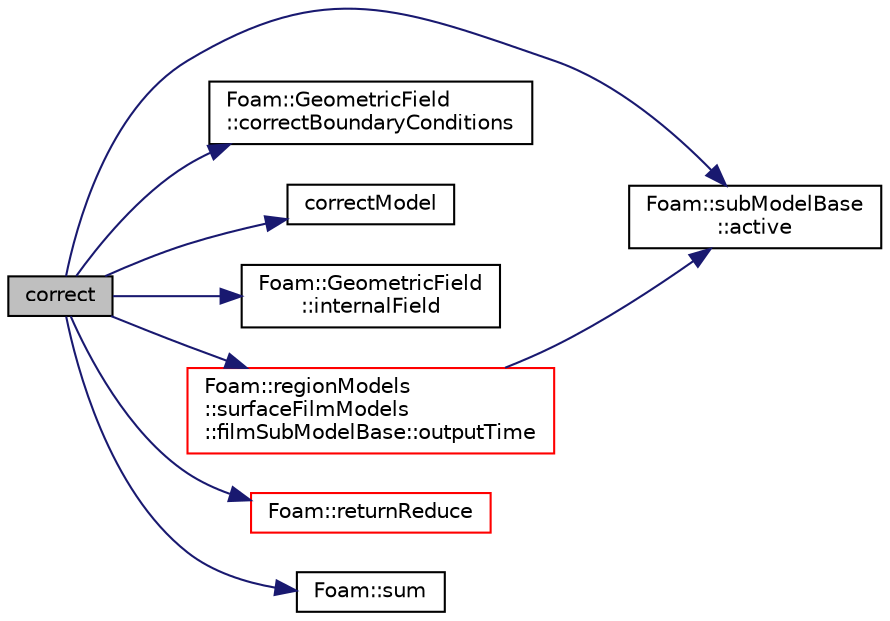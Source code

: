 digraph "correct"
{
  bgcolor="transparent";
  edge [fontname="Helvetica",fontsize="10",labelfontname="Helvetica",labelfontsize="10"];
  node [fontname="Helvetica",fontsize="10",shape=record];
  rankdir="LR";
  Node1 [label="correct",height=0.2,width=0.4,color="black", fillcolor="grey75", style="filled", fontcolor="black"];
  Node1 -> Node2 [color="midnightblue",fontsize="10",style="solid",fontname="Helvetica"];
  Node2 [label="Foam::subModelBase\l::active",height=0.2,width=0.4,color="black",URL="$a02477.html#a6fd1dc792a0b98e6530a7383d4ef3074",tooltip="Return the model &#39;active&#39; status - default active = true. "];
  Node1 -> Node3 [color="midnightblue",fontsize="10",style="solid",fontname="Helvetica"];
  Node3 [label="Foam::GeometricField\l::correctBoundaryConditions",height=0.2,width=0.4,color="black",URL="$a00923.html#acaf6878ef900e593c4b20812f1b567d6",tooltip="Correct boundary field. "];
  Node1 -> Node4 [color="midnightblue",fontsize="10",style="solid",fontname="Helvetica"];
  Node4 [label="correctModel",height=0.2,width=0.4,color="black",URL="$a01840.html#a79e9113132d5f1a1ab45ea7a73eb7465",tooltip="Correct. "];
  Node1 -> Node5 [color="midnightblue",fontsize="10",style="solid",fontname="Helvetica"];
  Node5 [label="Foam::GeometricField\l::internalField",height=0.2,width=0.4,color="black",URL="$a00923.html#a9536140d36d69bbac40496f6b817aa0a",tooltip="Return internal field. "];
  Node1 -> Node6 [color="midnightblue",fontsize="10",style="solid",fontname="Helvetica"];
  Node6 [label="Foam::regionModels\l::surfaceFilmModels\l::filmSubModelBase::outputTime",height=0.2,width=0.4,color="red",URL="$a00789.html#a4c739173bf75a87e1b6535c2431f1229",tooltip="Flag to indicate when to write a property. "];
  Node6 -> Node2 [color="midnightblue",fontsize="10",style="solid",fontname="Helvetica"];
  Node1 -> Node7 [color="midnightblue",fontsize="10",style="solid",fontname="Helvetica"];
  Node7 [label="Foam::returnReduce",height=0.2,width=0.4,color="red",URL="$a10758.html#a8d528a67d2a9c6fe4fb94bc86872624b"];
  Node1 -> Node8 [color="midnightblue",fontsize="10",style="solid",fontname="Helvetica"];
  Node8 [label="Foam::sum",height=0.2,width=0.4,color="black",URL="$a10758.html#a3d8733143aad0e03b300186ab4bef137"];
}
